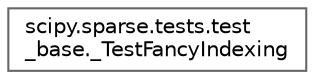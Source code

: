 digraph "Graphical Class Hierarchy"
{
 // LATEX_PDF_SIZE
  bgcolor="transparent";
  edge [fontname=Helvetica,fontsize=10,labelfontname=Helvetica,labelfontsize=10];
  node [fontname=Helvetica,fontsize=10,shape=box,height=0.2,width=0.4];
  rankdir="LR";
  Node0 [id="Node000000",label="scipy.sparse.tests.test\l_base._TestFancyIndexing",height=0.2,width=0.4,color="grey40", fillcolor="white", style="filled",URL="$d0/dc0/classscipy_1_1sparse_1_1tests_1_1test__base_1_1__TestFancyIndexing.html",tooltip=" "];
}
